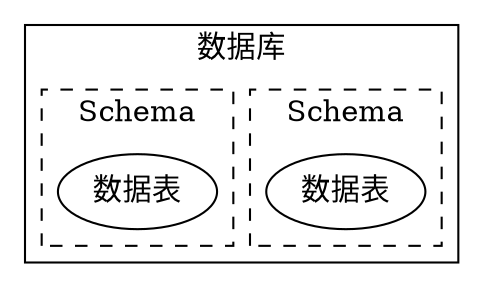 digraph{
    subgraph cluster_0{
        label="数据库"
        subgraph cluster_00{
            style=dashed
            label = "Schema"
            数据表1[label="数据表"]
        }
        subgraph cluster_01{
            style=dashed
            label = "Schema"
            数据表2[label="数据表"]
        }
    }
}